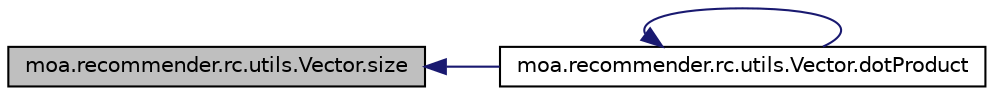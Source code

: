 digraph G
{
  edge [fontname="Helvetica",fontsize="10",labelfontname="Helvetica",labelfontsize="10"];
  node [fontname="Helvetica",fontsize="10",shape=record];
  rankdir=LR;
  Node1 [label="moa.recommender.rc.utils.Vector.size",height=0.2,width=0.4,color="black", fillcolor="grey75", style="filled" fontcolor="black"];
  Node1 -> Node2 [dir=back,color="midnightblue",fontsize="10",style="solid",fontname="Helvetica"];
  Node2 [label="moa.recommender.rc.utils.Vector.dotProduct",height=0.2,width=0.4,color="black", fillcolor="white", style="filled",URL="$classmoa_1_1recommender_1_1rc_1_1utils_1_1Vector.html#a9640a422c6fa2aea2abdc6e90a678844"];
  Node2 -> Node2 [dir=back,color="midnightblue",fontsize="10",style="solid",fontname="Helvetica"];
}
